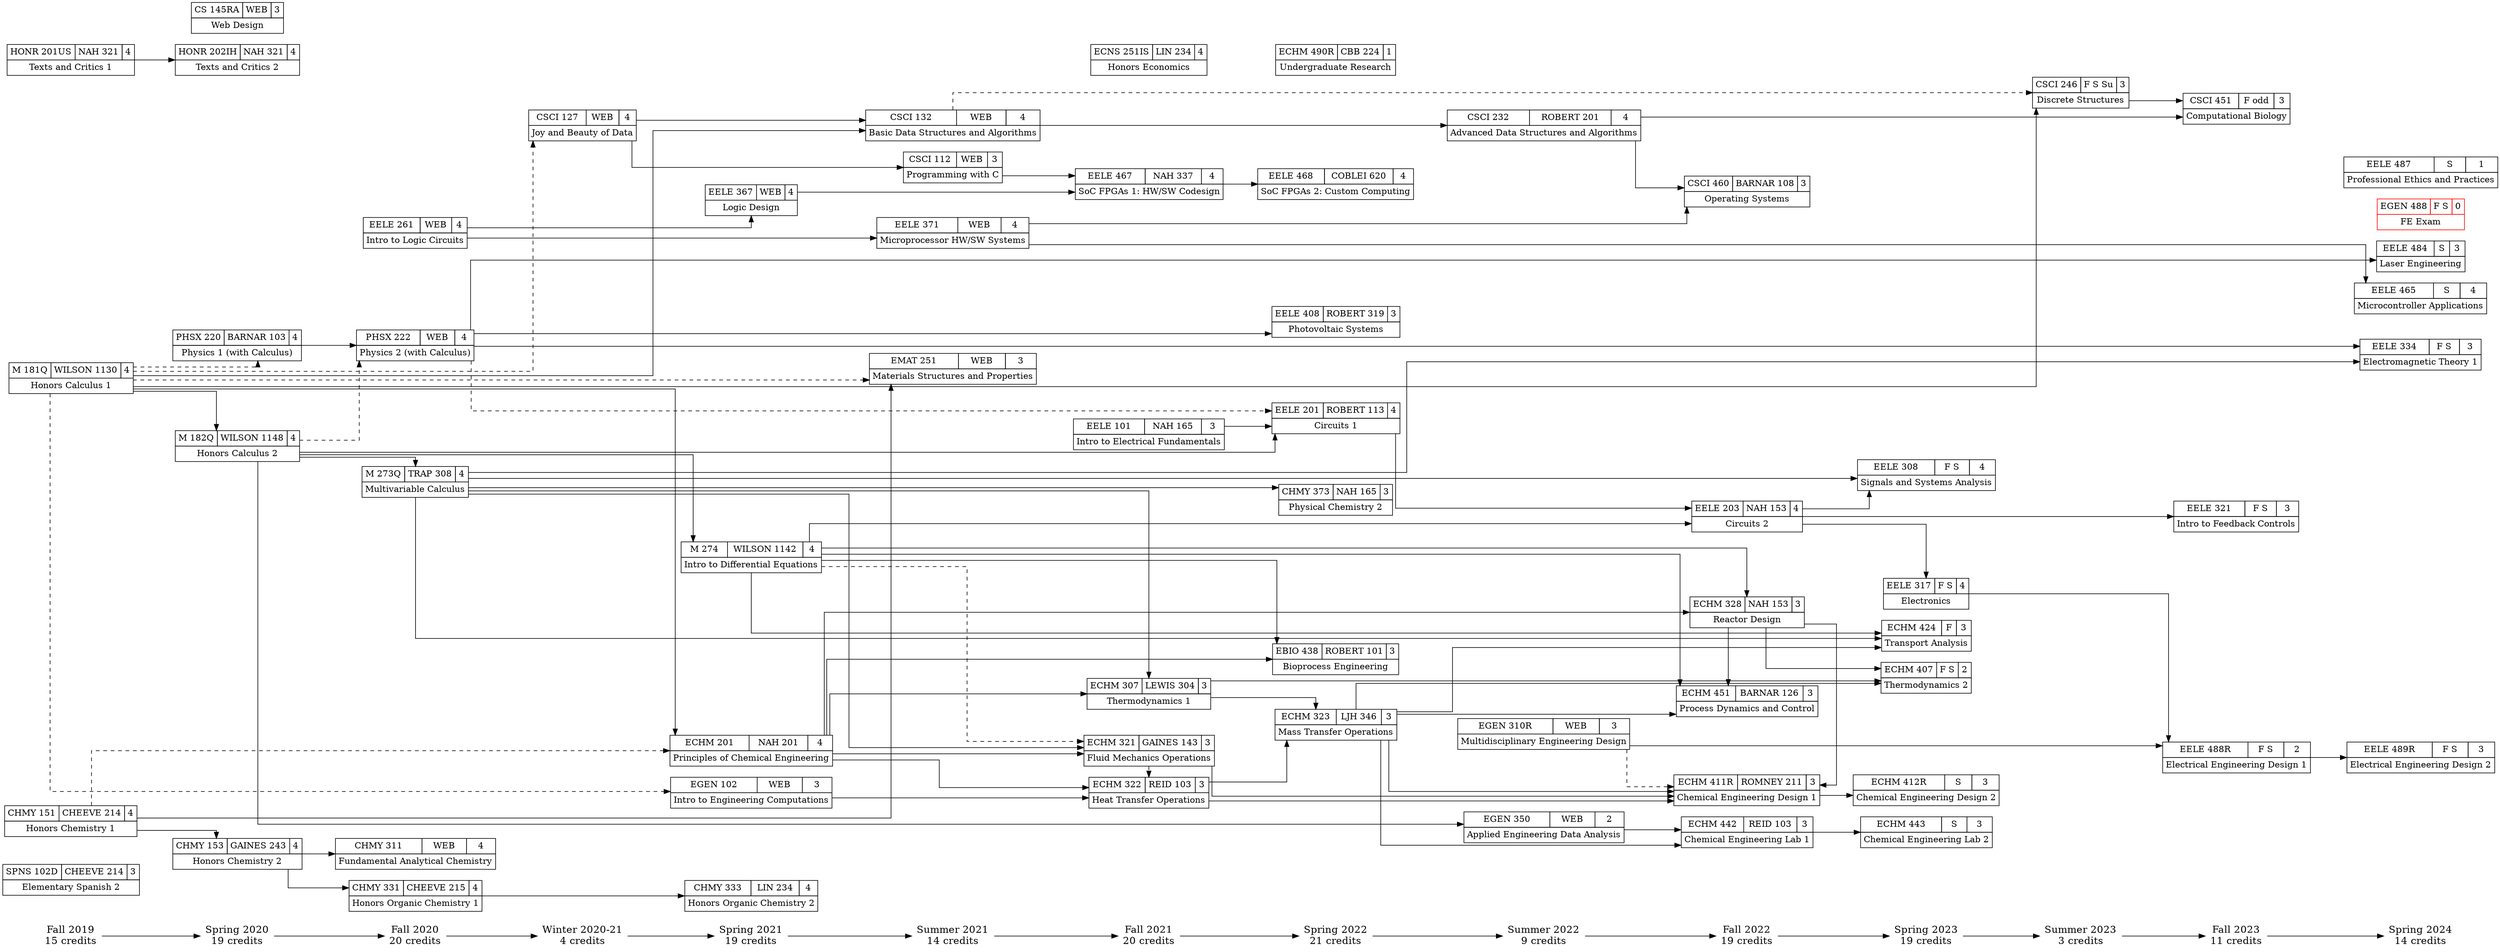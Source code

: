 digraph potential {
ranksep=.75; rankdir=LR; concentrate=true; splines=ortho;

{node [shape=plaintext,fontsize=16];
	"Fall 2019" -> "Spring 2020"
	-> "Fall 2020" -> "Winter 2020-21" -> "Spring 2021"
	-> "Summer 2021" -> "Fall 2021" -> "Spring 2022"
	-> "Summer 2022" -> "Fall 2022" -> "Spring 2023"
	-> "Summer 2023" -> "Fall 2023" -> "Spring 2024";
}

"Fall 2019"      [label="\N\n15 credits"]
"Spring 2020"    [label="\N\n19 credits"]
"Fall 2020"      [label="\N\n20 credits"]
"Winter 2020-21" [label="\N\n4 credits"]
"Spring 2021"    [label="\N\n19 credits"]
"Summer 2021"    [label="\N\n14 credits"]
"Fall 2021"      [label="\N\n20 credits"]
"Spring 2022"    [label="\N\n21 credits"]
"Summer 2022"    [label="\N\n9 credits"]
"Fall 2022"      [label="\N\n19 credits"]
"Spring 2023"    [label="\N\n19 credits"]
"Summer 2023"    [label="\N\n3 credits"]
"Fall 2023"      [label="\N\n11 credits"]
"Spring 2024"    [label="\N\n14 credits"]

	{node [shape=none,margin=0];
	{ rank = same; "Fall 2019"; "SPNS 102D"; "M 181Q"; "HONR 201US"; "CHMY 151"; }
	{ rank = same; "Spring 2020"; "PHSX 220"; "M 182Q"; "HONR 202IH"; "CS 145RA"; "CHMY 153"; }
	{ rank = same; "Fall 2020"; "PHSX 222"; "M 273Q"; "EELE 261"; "CHMY 331"; "CHMY 311"; }
	{ rank = same; "Winter 2020-21"; "CSCI 127"; }
	{ rank = same; "Spring 2021"; "M 274"; "EGEN 102"; "EELE 367"; "ECHM 201"; "CHMY 333"; }
	{ rank = same; "Summer 2021"; "EMAT 251"; "EELE 371"; "CSCI 132"; "CSCI 112"; }
	{ rank = same; "Fall 2021"; "EELE 467"; "EELE 101"; "ECNS 251IS"; "ECHM 322"; "ECHM 321"; "ECHM 307"; }
	{ rank = same; "Spring 2022"; "EELE 468"; "EELE 408"; "EELE 201"; "ECHM 490R"; "ECHM 323"; "EBIO 438"; "CHMY 373"; }
	{ rank = same; "Summer 2022"; "EGEN 350"; "EGEN 310R"; "CSCI 232"; }
	{ rank = same; "Fall 2022"; "EELE 203"; "ECHM 451"; "ECHM 442"; "ECHM 411R"; "ECHM 328"; "CSCI 460"; }
	{ rank = same; "Spring 2023"; "EELE 317"; "EELE 308"; "ECHM 443"; "ECHM 424"; "ECHM 412R"; "ECHM 407"; }
	{ rank = same; "Summer 2023"; "CSCI 246"; }
	{ rank = same; "Fall 2023"; "EELE 488R"; "EELE 321"; "CSCI 451"; }
	{ rank = same; "Spring 2024"; "EGEN 488"; "EELE 489R"; "EELE 487"; "EELE 484"; "EELE 465"; "EELE 334"; }
}

// Honors classes
// "CHMY 151"   [color=red]
// "CHMY 153"   [color=red]
// "CHMY 331"   [color=red]
// "CHMY 333"   [color=red]
// "HONR 201US" [color=red]
// "HONR 202IH" [color=red]
// "M 181Q"     [color=red]
// "M 182Q"     [color=red]
// "ECNS 251IS" [color=red]

// Course labels

"CHMY 151" [label=<
<TABLE BORDER="0" CELLBORDER="1" CELLSPACING="0" CELLPADDING="4">
<TR>
<TD>\N</TD>
<TD>CHEEVE 214</TD>
<TD>4</TD>
</TR>
<TR><TD COLSPAN="3">Honors Chemistry 1</TD></TR>
</TABLE>>];

"HONR 201US" [label=<
<TABLE BORDER="0" CELLBORDER="1" CELLSPACING="0" CELLPADDING="4">
<TR>
<TD>\N</TD>
<TD>NAH 321</TD>
<TD>4</TD>
</TR>
<TR><TD COLSPAN="3">Texts and Critics 1</TD></TR>
</TABLE>>];

"M 181Q" [label=<
<TABLE BORDER="0" CELLBORDER="1" CELLSPACING="0" CELLPADDING="4">
<TR>
<TD>\N</TD>
<TD>WILSON 1130</TD>
<TD>4</TD>
</TR>
<TR><TD COLSPAN="3">Honors Calculus 1</TD></TR>
</TABLE>>];

"SPNS 102D" [label=<
<TABLE BORDER="0" CELLBORDER="1" CELLSPACING="0" CELLPADDING="4">
<TR>
<TD>\N</TD>
<TD>CHEEVE 214</TD>
<TD>3</TD>
</TR>
<TR><TD COLSPAN="3">Elementary Spanish 2</TD></TR>
</TABLE>>];

"CHMY 153" [label=<
<TABLE BORDER="0" CELLBORDER="1" CELLSPACING="0" CELLPADDING="4">
<TR>
<TD>\N</TD>
<TD>GAINES 243</TD>
<TD>4</TD>
</TR>
<TR><TD COLSPAN="3">Honors Chemistry 2</TD></TR>
</TABLE>>];

"CS 145RA" [label=<
<TABLE BORDER="0" CELLBORDER="1" CELLSPACING="0" CELLPADDING="4">
<TR>
<TD>\N</TD>
<TD>WEB</TD>
<TD>3</TD>
</TR>
<TR><TD COLSPAN="3">Web Design</TD></TR>
</TABLE>>];

"HONR 202IH" [label=<
<TABLE BORDER="0" CELLBORDER="1" CELLSPACING="0" CELLPADDING="4">
<TR>
<TD>\N</TD>
<TD>NAH 321</TD>
<TD>4</TD>
</TR>
<TR><TD COLSPAN="3">Texts and Critics 2</TD></TR>
</TABLE>>];

"M 182Q" [label=<
<TABLE BORDER="0" CELLBORDER="1" CELLSPACING="0" CELLPADDING="4">
<TR>
<TD>\N</TD>
<TD>WILSON 1148</TD>
<TD>4</TD>
</TR>
<TR><TD COLSPAN="3">Honors Calculus 2</TD></TR>
</TABLE>>];

"PHSX 220" [label=<
<TABLE BORDER="0" CELLBORDER="1" CELLSPACING="0" CELLPADDING="4">
<TR>
<TD>\N</TD>
<TD>BARNAR 103</TD>
<TD>4</TD>
</TR>
<TR><TD COLSPAN="3">Physics 1 (with Calculus)</TD></TR>
</TABLE>>];

"CHMY 311" [label=<
<TABLE BORDER="0" CELLBORDER="1" CELLSPACING="0" CELLPADDING="4">
<TR>
<TD>\N</TD>
<TD>WEB</TD>
<TD>4</TD>
</TR>
<TR><TD COLSPAN="3">Fundamental Analytical Chemistry</TD></TR>
</TABLE>>];

"CHMY 331" [label=<
<TABLE BORDER="0" CELLBORDER="1" CELLSPACING="0" CELLPADDING="4">
<TR>
<TD>\N</TD>
<TD>CHEEVE 215</TD>
<TD>4</TD>
</TR>
<TR><TD COLSPAN="3">Honors Organic Chemistry 1</TD></TR>
</TABLE>>];

"EELE 261" [label=<
<TABLE BORDER="0" CELLBORDER="1" CELLSPACING="0" CELLPADDING="4">
<TR>
<TD>\N</TD>
<TD>WEB</TD>
<TD>4</TD>
</TR>
<TR><TD COLSPAN="3">Intro to Logic Circuits</TD></TR>
</TABLE>>];

"M 273Q" [label=<
<TABLE BORDER="0" CELLBORDER="1" CELLSPACING="0" CELLPADDING="4">
<TR>
<TD>\N</TD>
<TD>TRAP 308</TD>
<TD>4</TD>
</TR>
<TR><TD COLSPAN="3">Multivariable Calculus</TD></TR>
</TABLE>>];

"PHSX 222" [label=<
<TABLE BORDER="0" CELLBORDER="1" CELLSPACING="0" CELLPADDING="4">
<TR>
<TD>\N</TD>
<TD>WEB</TD>
<TD>4</TD>
</TR>
<TR><TD COLSPAN="3">Physics 2 (with Calculus)</TD></TR>
</TABLE>>];

"CSCI 127" [label=<
<TABLE BORDER="0" CELLBORDER="1" CELLSPACING="0" CELLPADDING="4">
<TR>
<TD>\N</TD>
<TD>WEB</TD>
<TD>4</TD>
</TR>
<TR><TD COLSPAN="3">Joy and Beauty of Data</TD></TR>
</TABLE>>];

"CHMY 333" [label=<
<TABLE BORDER="0" CELLBORDER="1" CELLSPACING="0" CELLPADDING="4">
<TR>
<TD>\N</TD>
<TD>LIN 234</TD>
<TD>4</TD>
</TR>
<TR><TD COLSPAN="3">Honors Organic Chemistry 2</TD></TR>
</TABLE>>];

"ECHM 201" [label=<
<TABLE BORDER="0" CELLBORDER="1" CELLSPACING="0" CELLPADDING="4">
<TR>
<TD>\N</TD>
<TD>NAH 201</TD>
<TD>4</TD>
</TR>
<TR><TD COLSPAN="3">Principles of Chemical Engineering</TD></TR>
</TABLE>>];

"EELE 367" [label=<
<TABLE BORDER="0" CELLBORDER="1" CELLSPACING="0" CELLPADDING="4">
<TR>
<TD>\N</TD>
<TD>WEB</TD>
<TD>4</TD>
</TR>
<TR><TD COLSPAN="3">Logic Design</TD></TR>
</TABLE>>];

"EGEN 102" [label=<
<TABLE BORDER="0" CELLBORDER="1" CELLSPACING="0" CELLPADDING="4">
<TR>
<TD>\N</TD>
<TD>WEB</TD>
<TD>3</TD>
</TR>
<TR><TD COLSPAN="3">Intro to Engineering Computations</TD></TR>
</TABLE>>];

"M 274" [label=<
<TABLE BORDER="0" CELLBORDER="1" CELLSPACING="0" CELLPADDING="4">
<TR>
<TD>\N</TD>
<TD>WILSON 1142</TD>
<TD>4</TD>
</TR>
<TR><TD COLSPAN="3">Intro to Differential Equations</TD></TR>
</TABLE>>];

"CSCI 112" [label=<
<TABLE BORDER="0" CELLBORDER="1" CELLSPACING="0" CELLPADDING="4">
<TR>
<TD>\N</TD>
<TD>WEB</TD>
<TD>3</TD>
</TR>
<TR><TD COLSPAN="3">Programming with C</TD></TR>
</TABLE>>];

"CSCI 132" [label=<
<TABLE BORDER="0" CELLBORDER="1" CELLSPACING="0" CELLPADDING="4">
<TR>
<TD>\N</TD>
<TD>WEB</TD>
<TD>4</TD>
</TR>
<TR><TD COLSPAN="3">Basic Data Structures and Algorithms</TD></TR>
</TABLE>>];

"EELE 371" [label=<
<TABLE BORDER="0" CELLBORDER="1" CELLSPACING="0" CELLPADDING="4">
<TR>
<TD>\N</TD>
<TD>WEB</TD>
<TD>4</TD>
</TR>
<TR><TD COLSPAN="3">Microprocessor HW/SW Systems</TD></TR>
</TABLE>>];

"EMAT 251" [label=<
<TABLE BORDER="0" CELLBORDER="1" CELLSPACING="0" CELLPADDING="4">
<TR>
<TD>\N</TD>
<TD>WEB</TD>
<TD>3</TD>
</TR>
<TR><TD COLSPAN="3">Materials Structures and Properties</TD></TR>
</TABLE>>];

"ECHM 307" [label=<
<TABLE BORDER="0" CELLBORDER="1" CELLSPACING="0" CELLPADDING="4">
<TR>
<TD>\N</TD>
<TD>LEWIS 304</TD>
<TD>3</TD>
</TR>
<TR><TD COLSPAN="3">Thermodynamics 1</TD></TR>
</TABLE>>];

"ECHM 321" [label=<
<TABLE BORDER="0" CELLBORDER="1" CELLSPACING="0" CELLPADDING="4">
<TR>
<TD>\N</TD>
<TD>GAINES 143</TD>
<TD>3</TD>
</TR>
<TR><TD COLSPAN="3">Fluid Mechanics Operations</TD></TR>
</TABLE>>];

"ECHM 322" [label=<
<TABLE BORDER="0" CELLBORDER="1" CELLSPACING="0" CELLPADDING="4">
<TR>
<TD>\N</TD>
<TD>REID 103</TD>
<TD>3</TD>
</TR>
<TR><TD COLSPAN="3">Heat Transfer Operations</TD></TR>
</TABLE>>];

"ECNS 251IS" [label=<
<TABLE BORDER="0" CELLBORDER="1" CELLSPACING="0" CELLPADDING="4">
<TR>
<TD>\N</TD>
<TD>LIN 234</TD>
<TD>4</TD>
</TR>
<TR><TD COLSPAN="3">Honors Economics</TD></TR>
</TABLE>>];

"EELE 101" [label=<
<TABLE BORDER="0" CELLBORDER="1" CELLSPACING="0" CELLPADDING="4">
<TR>
<TD>\N</TD>
<TD>NAH 165</TD>
<TD>3</TD>
</TR>
<TR><TD COLSPAN="3">Intro to Electrical Fundamentals</TD></TR>
</TABLE>>];

"EELE 467" [label=<
<TABLE BORDER="0" CELLBORDER="1" CELLSPACING="0" CELLPADDING="4">
<TR>
<TD>\N</TD>
<TD>NAH 337</TD>
<TD>4</TD>
</TR>
<TR><TD COLSPAN="3">SoC FPGAs 1: HW/SW Codesign</TD></TR>
</TABLE>>];

"CSCI 232" [label=<
<TABLE BORDER="0" CELLBORDER="1" CELLSPACING="0" CELLPADDING="4">
<TR>
<TD>\N</TD>
<TD>ROBERT 201</TD>
<TD>4</TD>
</TR>
<TR><TD COLSPAN="3">Advanced Data Structures and Algorithms</TD></TR>
</TABLE>>];

"CSCI 246" [label=<
<TABLE BORDER="0" CELLBORDER="1" CELLSPACING="0" CELLPADDING="4">
<TR>
<TD>\N</TD>
<TD>F S Su</TD>
<TD>3</TD>
</TR>
<TR><TD COLSPAN="3">Discrete Structures</TD></TR>
</TABLE>>];

"EGEN 310R" [label=<
<TABLE BORDER="0" CELLBORDER="1" CELLSPACING="0" CELLPADDING="4">
<TR>
<TD>\N</TD>
<TD>WEB</TD>
<TD>3</TD>
</TR>
<TR><TD COLSPAN="3">Multidisciplinary Engineering Design</TD></TR>
</TABLE>>];

"EGEN 350" [label=<
<TABLE BORDER="0" CELLBORDER="1" CELLSPACING="0" CELLPADDING="4">
<TR>
<TD>\N</TD>
<TD>WEB</TD>
<TD>2</TD>
</TR>
<TR><TD COLSPAN="3">Applied Engineering Data Analysis</TD></TR>
</TABLE>>];

"EBIO 438" [label=<
<TABLE BORDER="0" CELLBORDER="1" CELLSPACING="0" CELLPADDING="4">
<TR>
<TD>\N</TD>
<TD>ROBERT 101</TD>
<TD>3</TD>
</TR>
<TR><TD COLSPAN="3">Bioprocess Engineering</TD></TR>
</TABLE>>];

"ECHM 323" [label=<
<TABLE BORDER="0" CELLBORDER="1" CELLSPACING="0" CELLPADDING="4">
<TR>
<TD>\N</TD>
<TD>LJH 346</TD>
<TD>3</TD>
</TR>
<TR><TD COLSPAN="3">Mass Transfer Operations</TD></TR>
</TABLE>>];

"ECHM 328" [label=<
<TABLE BORDER="0" CELLBORDER="1" CELLSPACING="0" CELLPADDING="4">
<TR>
<TD>\N</TD>
<TD>NAH 153</TD>
<TD>3</TD>
</TR>
<TR><TD COLSPAN="3">Reactor Design</TD></TR>
</TABLE>>];

"ECHM 490R" [label=<
<TABLE BORDER="0" CELLBORDER="1" CELLSPACING="0" CELLPADDING="4">
<TR>
<TD>\N</TD>
<TD>CBB 224</TD>
<TD>1</TD>
</TR>
<TR><TD COLSPAN="3">Undergraduate Research</TD></TR>
</TABLE>>];

"EELE 201" [label=<
<TABLE BORDER="0" CELLBORDER="1" CELLSPACING="0" CELLPADDING="4">
<TR>
<TD>\N</TD>
<TD>ROBERT 113</TD>
<TD>4</TD>
</TR>
<TR><TD COLSPAN="3">Circuits 1</TD></TR>
</TABLE>>];

"EELE 468" [label=<
<TABLE BORDER="0" CELLBORDER="1" CELLSPACING="0" CELLPADDING="4">
<TR>
<TD>\N</TD>
<TD>COBLEI 620</TD>
<TD>4</TD>
</TR>
<TR><TD COLSPAN="3">SoC FPGAs 2: Custom Computing</TD></TR>
</TABLE>>];

"EELE 203" [label=<
<TABLE BORDER="0" CELLBORDER="1" CELLSPACING="0" CELLPADDING="4">
<TR>
<TD>\N</TD>
<TD>NAH 153</TD>
<TD>4</TD>
</TR>
<TR><TD COLSPAN="3">Circuits 2</TD></TR>
</TABLE>>];

"ECHM 407" [label=<
<TABLE BORDER="0" CELLBORDER="1" CELLSPACING="0" CELLPADDING="4">
<TR>
<TD>\N</TD>
<TD>F S</TD>
<TD>2</TD>
</TR>
<TR><TD COLSPAN="3">Thermodynamics 2</TD></TR>
</TABLE>>];

"ECHM 424" [label=<
<TABLE BORDER="0" CELLBORDER="1" CELLSPACING="0" CELLPADDING="4">
<TR>
<TD>\N</TD>
<TD>F</TD>
<TD>3</TD>
</TR>
<TR><TD COLSPAN="3">Transport Analysis</TD></TR>
</TABLE>>];

"ECHM 411R" [label=<
<TABLE BORDER="0" CELLBORDER="1" CELLSPACING="0" CELLPADDING="4">
<TR>
<TD>\N</TD>
<TD>ROMNEY 211</TD>
<TD>3</TD>
</TR>
<TR><TD COLSPAN="3">Chemical Engineering Design 1</TD></TR>
</TABLE>>];

"ECHM 442" [label=<
<TABLE BORDER="0" CELLBORDER="1" CELLSPACING="0" CELLPADDING="4">
<TR>
<TD>\N</TD>
<TD>REID 103</TD>
<TD>3</TD>
</TR>
<TR><TD COLSPAN="3">Chemical Engineering Lab 1</TD></TR>
</TABLE>>];

"EELE 317" [label=<
<TABLE BORDER="0" CELLBORDER="1" CELLSPACING="0" CELLPADDING="4">
<TR>
<TD>\N</TD>
<TD>F S</TD>
<TD>4</TD>
</TR>
<TR><TD COLSPAN="3">Electronics</TD></TR>
</TABLE>>];

"EELE 408" [label=<
<TABLE BORDER="0" CELLBORDER="1" CELLSPACING="0" CELLPADDING="4">
<TR>
<TD>\N</TD>
<TD>ROBERT 319</TD>
<TD>3</TD>
</TR>
<TR><TD COLSPAN="3">Photovoltaic Systems</TD></TR>
</TABLE>>];

"CHMY 373" [label=<
<TABLE BORDER="0" CELLBORDER="1" CELLSPACING="0" CELLPADDING="4">
<TR>
<TD>\N</TD>
<TD>NAH 165</TD>
<TD>3</TD>
</TR>
<TR><TD COLSPAN="3">Physical Chemistry 2</TD></TR>
</TABLE>>];

"ECHM 412R" [label=<
<TABLE BORDER="0" CELLBORDER="1" CELLSPACING="0" CELLPADDING="4">
<TR>
<TD>\N</TD>
<TD>S</TD>
<TD>3</TD>
</TR>
<TR><TD COLSPAN="3">Chemical Engineering Design 2</TD></TR>
</TABLE>>];

"ECHM 443" [label=<
<TABLE BORDER="0" CELLBORDER="1" CELLSPACING="0" CELLPADDING="4">
<TR>
<TD>\N</TD>
<TD>S</TD>
<TD>3</TD>
</TR>
<TR><TD COLSPAN="3">Chemical Engineering Lab 2</TD></TR>
</TABLE>>];

"ECHM 451" [label=<
<TABLE BORDER="0" CELLBORDER="1" CELLSPACING="0" CELLPADDING="4">
<TR>
<TD>\N</TD>
<TD>BARNAR 126</TD>
<TD>3</TD>
</TR>
<TR><TD COLSPAN="3">Process Dynamics and Control</TD></TR>
</TABLE>>];

"EELE 465" [label=<
<TABLE BORDER="0" CELLBORDER="1" CELLSPACING="0" CELLPADDING="4">
<TR>
<TD>\N</TD>
<TD>S</TD>
<TD>4</TD>
</TR>
<TR><TD COLSPAN="3">Microcontroller Applications</TD></TR>
</TABLE>>];

"CSCI 451" [label=<
<TABLE BORDER="0" CELLBORDER="1" CELLSPACING="0" CELLPADDING="4">
<TR>
<TD>\N</TD>
<TD>F odd</TD>
<TD>3</TD>
</TR>
<TR><TD COLSPAN="3">Computational Biology</TD></TR>
</TABLE>>];

"EELE 308" [label=<
<TABLE BORDER="0" CELLBORDER="1" CELLSPACING="0" CELLPADDING="4">
<TR>
<TD>\N</TD>
<TD>F S</TD>
<TD>4</TD>
</TR>
<TR><TD COLSPAN="3">Signals and Systems Analysis</TD></TR>
</TABLE>>];

"EELE 321" [label=<
<TABLE BORDER="0" CELLBORDER="1" CELLSPACING="0" CELLPADDING="4">
<TR>
<TD>\N</TD>
<TD>F S</TD>
<TD>3</TD>
</TR>
<TR><TD COLSPAN="3">Intro to Feedback Controls</TD></TR>
</TABLE>>];

"EELE 334" [label=<
<TABLE BORDER="0" CELLBORDER="1" CELLSPACING="0" CELLPADDING="4">
<TR>
<TD>\N</TD>
<TD>F S</TD>
<TD>3</TD>
</TR>
<TR><TD COLSPAN="3">Electromagnetic Theory 1</TD></TR>
</TABLE>>];

"EELE 484" [label=<
<TABLE BORDER="0" CELLBORDER="1" CELLSPACING="0" CELLPADDING="4">
<TR>
<TD>\N</TD>
<TD>S</TD>
<TD>3</TD>
</TR>
<TR><TD COLSPAN="3">Laser Engineering</TD></TR>
</TABLE>>];

"EELE 488R" [label=<
<TABLE BORDER="0" CELLBORDER="1" CELLSPACING="0" CELLPADDING="4">
<TR>
<TD>\N</TD>
<TD>F S</TD>
<TD>2</TD>
</TR>
<TR><TD COLSPAN="3">Electrical Engineering Design 1</TD></TR>
</TABLE>>];

"EELE 489R" [label=<
<TABLE BORDER="0" CELLBORDER="1" CELLSPACING="0" CELLPADDING="4">
<TR>
<TD>\N</TD>
<TD>F S</TD>
<TD>3</TD>
</TR>
<TR><TD COLSPAN="3">Electrical Engineering Design 2</TD></TR>
</TABLE>>];

"EELE 487" [label=<
<TABLE BORDER="0" CELLBORDER="1" CELLSPACING="0" CELLPADDING="4">
<TR>
<TD>\N</TD>
<TD>S</TD>
<TD>1</TD>
</TR>
<TR><TD COLSPAN="3">Professional Ethics and Practices</TD></TR>
</TABLE>>];

"EGEN 488" [label=<
<TABLE BORDER="0" CELLBORDER="1" CELLSPACING="0" CELLPADDING="4" COLOR="red">
<TR>
<TD>\N</TD>
<TD>F S</TD>
<TD>0</TD>
</TR>
<TR><TD COLSPAN="3">FE Exam</TD></TR>
</TABLE>>];

"CSCI 460" [label=<
<TABLE BORDER="0" CELLBORDER="1" CELLSPACING="0" CELLPADDING="4">
<TR>
<TD>\N</TD>
<TD>BARNAR 108</TD>
<TD>3</TD>
</TR>
<TR><TD COLSPAN="3">Operating Systems</TD></TR>
</TABLE>>];

// Course pre- & co- requisites

"CHMY 151" -> "CHMY 153";
"HONR 201US" -> "HONR 202IH";
"M 181Q" -> "M 182Q";
"M 181Q" -> "PHSX 220" [style=dashed];

"CHMY 153" -> { "CHMY 311" "CHMY 331" };
"M 182Q" -> "M 273Q";
"M 182Q" -> "PHSX 222" [style=dashed];
"PHSX 220" -> "PHSX 222";

"M 181Q" -> "CSCI 127" [style=dashed];

"CHMY 151" -> "ECHM 201" [style=dashed];
"CHMY 331" -> "CHMY 333";
"EELE 261" -> "EELE 367";
"M 181Q" -> "ECHM 201";
"M 181Q" -> "EGEN 102" [style=dashed];
"M 182Q" -> "M 274";

"CHMY 151" -> "EMAT 251";
"CSCI 127" -> { "CSCI 112" "CSCI 132" };
"EELE 261" -> "EELE 371";
"M 181Q" -> "CSCI 132";
"M 181Q" -> "EMAT 251" [style=dashed];

"CSCI 112" -> "EELE 467";
"ECHM 201" -> { "ECHM 307" "ECHM 321" "ECHM 322" };
"ECHM 321" -> "ECHM 322" [style=dashed];
"EELE 367" -> "EELE 467";
"EGEN 102" -> "ECHM 322";
"M 273Q" -> { "ECHM 307" "ECHM 321" };
"M 274" -> "ECHM 321" [style=dashed];

"CSCI 132" -> "CSCI 232";
"M 181Q" -> "CSCI 246";
"CSCI 132" -> "CSCI 246" [style=dashed];
"M 182Q" -> "EGEN 350";

{ "ECHM 201" "M 274" } -> { "EBIO 438" "ECHM 328" };
{ "ECHM 307" "ECHM 322" } -> "ECHM 323";
{ "EELE 101" "M 182Q" } -> "EELE 201";
"PHSX 222" -> "EELE 201" [style=dashed];
"EELE 467" -> "EELE 468";

{ "EELE 201" "M 274" } -> "EELE 203";

{ "ECHM 307" "ECHM 323" "ECHM 328" } -> "ECHM 407";
{ "ECHM 321" "ECHM 322" "ECHM 323" "ECHM 328" } -> "ECHM 411R";
{ "ECHM 323" "M 273Q" "M 274" } -> "ECHM 424";
"EGEN 310R" -> "ECHM 411R" [style=dashed];
{ "ECHM 323" "EGEN 350" } -> "ECHM 442";
"EELE 203" -> "EELE 317";
"PHSX 222" -> "EELE 408";

"M 273Q" -> "CHMY 373";
"ECHM 411R" -> "ECHM 412R";
"ECHM 442" -> "ECHM 443";
{ "ECHM 328" "ECHM 323" "M 274" } -> "ECHM 451";
"EELE 371" -> "EELE 465";

{ "CSCI 232" "CSCI 246" } -> "CSCI 451";
{ "EELE 203" "M 273Q" } -> "EELE 308";
"EELE 203" -> "EELE 321";
{ "PHSX 222" "M 273Q" } -> "EELE 334";
{ "EELE 317" "EGEN 310R" } -> "EELE 488R";

"EELE 488R" -> "EELE 489R";

{ "CSCI 232" "EELE 371" } -> "CSCI 460";
"PHSX 222" -> "EELE 484";

}
